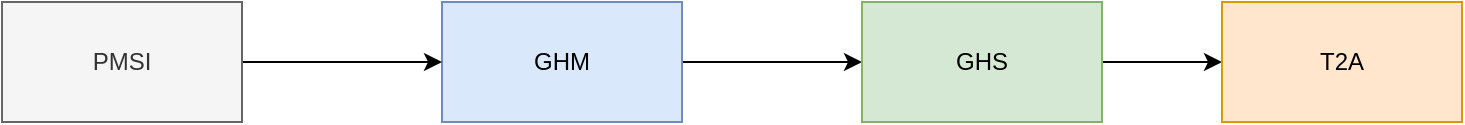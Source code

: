 <mxfile version="16.6.5" type="github" pages="2">
  <diagram id="pEpPIXN8fjlOHE0swHMZ" name="Page-1">
    <mxGraphModel dx="868" dy="450" grid="1" gridSize="10" guides="1" tooltips="1" connect="1" arrows="1" fold="1" page="1" pageScale="1" pageWidth="1169" pageHeight="827" math="0" shadow="0">
      <root>
        <mxCell id="0" />
        <mxCell id="1" parent="0" />
        <mxCell id="oNMjwTRkOBNo_UEQeui5-2" style="edgeStyle=orthogonalEdgeStyle;rounded=0;orthogonalLoop=1;jettySize=auto;html=1;entryX=0;entryY=0.5;entryDx=0;entryDy=0;" parent="1" source="REdDxQZUkQAhge0i0_Ge-1" target="REdDxQZUkQAhge0i0_Ge-2" edge="1">
          <mxGeometry relative="1" as="geometry" />
        </mxCell>
        <mxCell id="REdDxQZUkQAhge0i0_Ge-1" value="GHM" style="rounded=0;whiteSpace=wrap;html=1;fillColor=#dae8fc;strokeColor=#6c8ebf;" parent="1" vertex="1">
          <mxGeometry x="270" y="110" width="120" height="60" as="geometry" />
        </mxCell>
        <mxCell id="oNMjwTRkOBNo_UEQeui5-8" style="edgeStyle=orthogonalEdgeStyle;rounded=0;orthogonalLoop=1;jettySize=auto;html=1;entryX=0;entryY=0.5;entryDx=0;entryDy=0;" parent="1" source="REdDxQZUkQAhge0i0_Ge-2" target="oNMjwTRkOBNo_UEQeui5-7" edge="1">
          <mxGeometry relative="1" as="geometry" />
        </mxCell>
        <mxCell id="REdDxQZUkQAhge0i0_Ge-2" value="GHS" style="rounded=0;whiteSpace=wrap;html=1;fillColor=#d5e8d4;strokeColor=#82b366;" parent="1" vertex="1">
          <mxGeometry x="480" y="110" width="120" height="60" as="geometry" />
        </mxCell>
        <mxCell id="oNMjwTRkOBNo_UEQeui5-1" style="edgeStyle=orthogonalEdgeStyle;rounded=0;orthogonalLoop=1;jettySize=auto;html=1;" parent="1" source="REdDxQZUkQAhge0i0_Ge-5" target="REdDxQZUkQAhge0i0_Ge-1" edge="1">
          <mxGeometry relative="1" as="geometry" />
        </mxCell>
        <mxCell id="REdDxQZUkQAhge0i0_Ge-5" value="PMSI" style="rounded=0;whiteSpace=wrap;html=1;fillColor=#f5f5f5;fontColor=#333333;strokeColor=#666666;" parent="1" vertex="1">
          <mxGeometry x="50" y="110" width="120" height="60" as="geometry" />
        </mxCell>
        <mxCell id="oNMjwTRkOBNo_UEQeui5-7" value="T2A" style="rounded=0;whiteSpace=wrap;html=1;fillColor=#ffe6cc;strokeColor=#d79b00;" parent="1" vertex="1">
          <mxGeometry x="660" y="110" width="120" height="60" as="geometry" />
        </mxCell>
      </root>
    </mxGraphModel>
  </diagram>
  <diagram id="3_cAaf1JO6WXbzpz-YbP" name="Page-2">
    <mxGraphModel dx="868" dy="450" grid="1" gridSize="10" guides="1" tooltips="1" connect="1" arrows="1" fold="1" page="1" pageScale="1" pageWidth="1169" pageHeight="827" math="0" shadow="0">
      <root>
        <mxCell id="wu8gszZe-gb1DjDhQaDQ-0" />
        <mxCell id="wu8gszZe-gb1DjDhQaDQ-1" parent="wu8gszZe-gb1DjDhQaDQ-0" />
      </root>
    </mxGraphModel>
  </diagram>
</mxfile>
